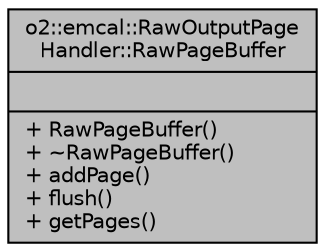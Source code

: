 digraph "o2::emcal::RawOutputPageHandler::RawPageBuffer"
{
 // INTERACTIVE_SVG=YES
  bgcolor="transparent";
  edge [fontname="Helvetica",fontsize="10",labelfontname="Helvetica",labelfontsize="10"];
  node [fontname="Helvetica",fontsize="10",shape=record];
  Node1 [label="{o2::emcal::RawOutputPage\lHandler::RawPageBuffer\n||+ RawPageBuffer()\l+ ~RawPageBuffer()\l+ addPage()\l+ flush()\l+ getPages()\l}",height=0.2,width=0.4,color="black", fillcolor="grey75", style="filled", fontcolor="black"];
}
